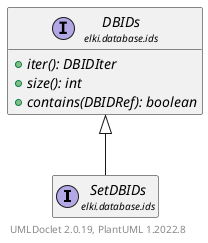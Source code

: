 @startuml
    remove .*\.(Instance|Par|Parameterizer|Factory)$
    set namespaceSeparator none
    hide empty fields
    hide empty methods

    interface "<size:14>SetDBIDs\n<size:10>elki.database.ids" as elki.database.ids.SetDBIDs [[SetDBIDs.html]]

    interface "<size:14>DBIDs\n<size:10>elki.database.ids" as elki.database.ids.DBIDs [[DBIDs.html]] {
        {abstract} +iter(): DBIDIter
        {abstract} +size(): int
        {abstract} +contains(DBIDRef): boolean
    }

    elki.database.ids.DBIDs <|-- elki.database.ids.SetDBIDs

    center footer UMLDoclet 2.0.19, PlantUML 1.2022.8
@enduml
